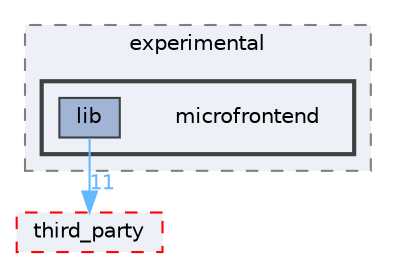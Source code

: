 digraph "Arduino/GetStartedWithMachineLearningOnArduino/tflite-micro-arduino-examples-main/src/tensorflow/lite/experimental/microfrontend"
{
 // LATEX_PDF_SIZE
  bgcolor="transparent";
  edge [fontname=Helvetica,fontsize=10,labelfontname=Helvetica,labelfontsize=10];
  node [fontname=Helvetica,fontsize=10,shape=box,height=0.2,width=0.4];
  compound=true
  subgraph clusterdir_d7ffa176c056d04953f0cb921876101f {
    graph [ bgcolor="#edf0f7", pencolor="grey50", label="experimental", fontname=Helvetica,fontsize=10 style="filled,dashed", URL="dir_d7ffa176c056d04953f0cb921876101f.html",tooltip=""]
  subgraph clusterdir_79813f87acdc02d6402c4140671bcf56 {
    graph [ bgcolor="#edf0f7", pencolor="grey25", label="", fontname=Helvetica,fontsize=10 style="filled,bold", URL="dir_79813f87acdc02d6402c4140671bcf56.html",tooltip=""]
    dir_79813f87acdc02d6402c4140671bcf56 [shape=plaintext, label="microfrontend"];
  dir_6fdd2837e3a1ea6322ac676d8168dba3 [label="lib", fillcolor="#a2b4d6", color="grey25", style="filled", URL="dir_6fdd2837e3a1ea6322ac676d8168dba3.html",tooltip=""];
  }
  }
  dir_132e7ec5e48d289908f71c63bf9105bc [label="third_party", fillcolor="#edf0f7", color="red", style="filled,dashed", URL="dir_132e7ec5e48d289908f71c63bf9105bc.html",tooltip=""];
  dir_6fdd2837e3a1ea6322ac676d8168dba3->dir_132e7ec5e48d289908f71c63bf9105bc [headlabel="11", labeldistance=1.5 headhref="dir_000173_000342.html" href="dir_000173_000342.html" color="steelblue1" fontcolor="steelblue1"];
}
